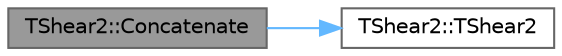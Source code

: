 digraph "TShear2::Concatenate"
{
 // INTERACTIVE_SVG=YES
 // LATEX_PDF_SIZE
  bgcolor="transparent";
  edge [fontname=Helvetica,fontsize=10,labelfontname=Helvetica,labelfontsize=10];
  node [fontname=Helvetica,fontsize=10,shape=box,height=0.2,width=0.4];
  rankdir="LR";
  Node1 [id="Node000001",label="TShear2::Concatenate",height=0.2,width=0.4,color="gray40", fillcolor="grey60", style="filled", fontcolor="black",tooltip="Concatenate two shears."];
  Node1 -> Node2 [id="edge1_Node000001_Node000002",color="steelblue1",style="solid",tooltip=" "];
  Node2 [id="Node000002",label="TShear2::TShear2",height=0.2,width=0.4,color="grey40", fillcolor="white", style="filled",URL="$d2/dbb/classTShear2.html#a0b5f97c3a02751faccfa53ddab79cedc",tooltip="Ctor."];
}
